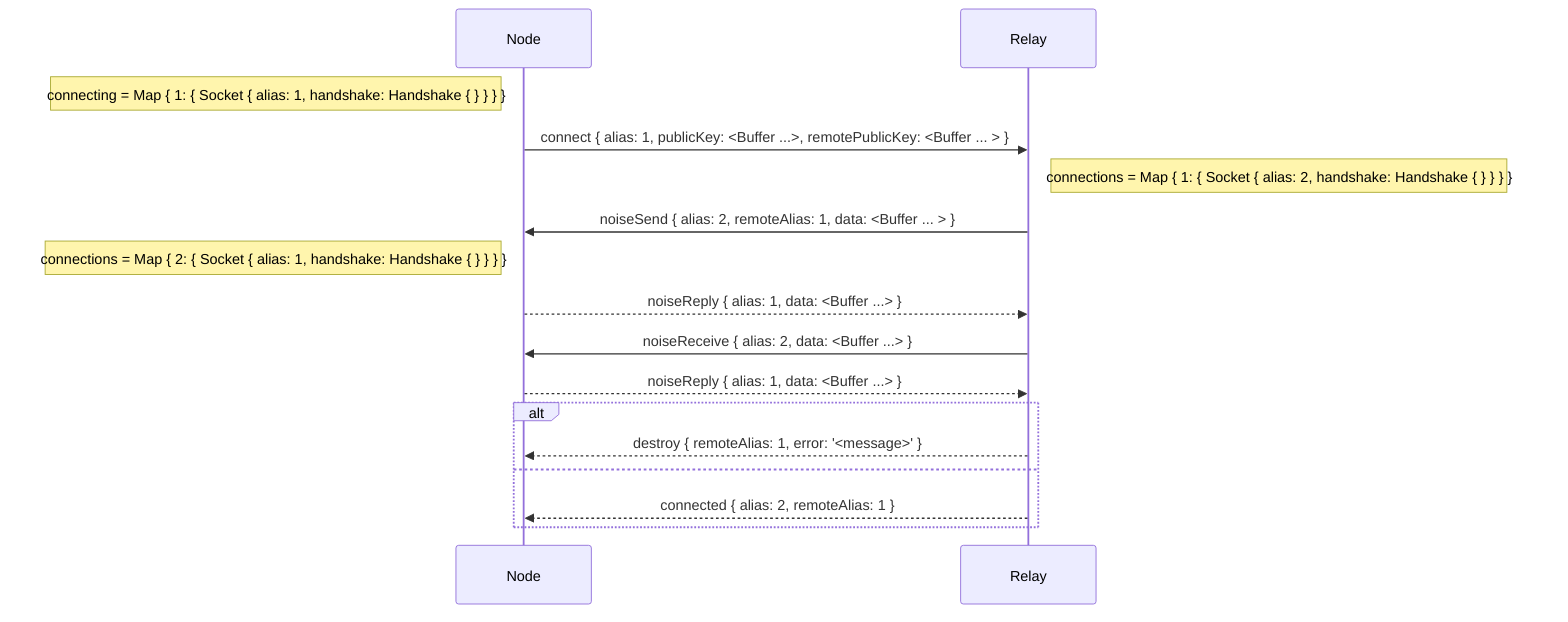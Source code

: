 sequenceDiagram
  participant N as Node
  participant R as Relay

  note left of N: connecting = Map { 1: { Socket { alias: 1, handshake: Handshake { } } } }

  N->>R: connect { alias: 1, publicKey: <Buffer ...>, remotePublicKey: <Buffer ... > }

  note right of R: connections = Map { 1: { Socket { alias: 2, handshake: Handshake { } } } }

  R->>N: noiseSend { alias: 2, remoteAlias: 1, data: <Buffer ... > }

  note left of N: connections = Map { 2: { Socket { alias: 1, handshake: Handshake { } } } }

  N-->>R: noiseReply { alias: 1, data: <Buffer ...> }

  R->>N: noiseReceive { alias: 2, data: <Buffer ...> }

  N-->>R: noiseReply { alias: 1, data: <Buffer ...> }

  alt
    R-->>N: destroy { remoteAlias: 1, error: '<message>' }
  else
    R-->>N: connected { alias: 2, remoteAlias: 1  }
  end